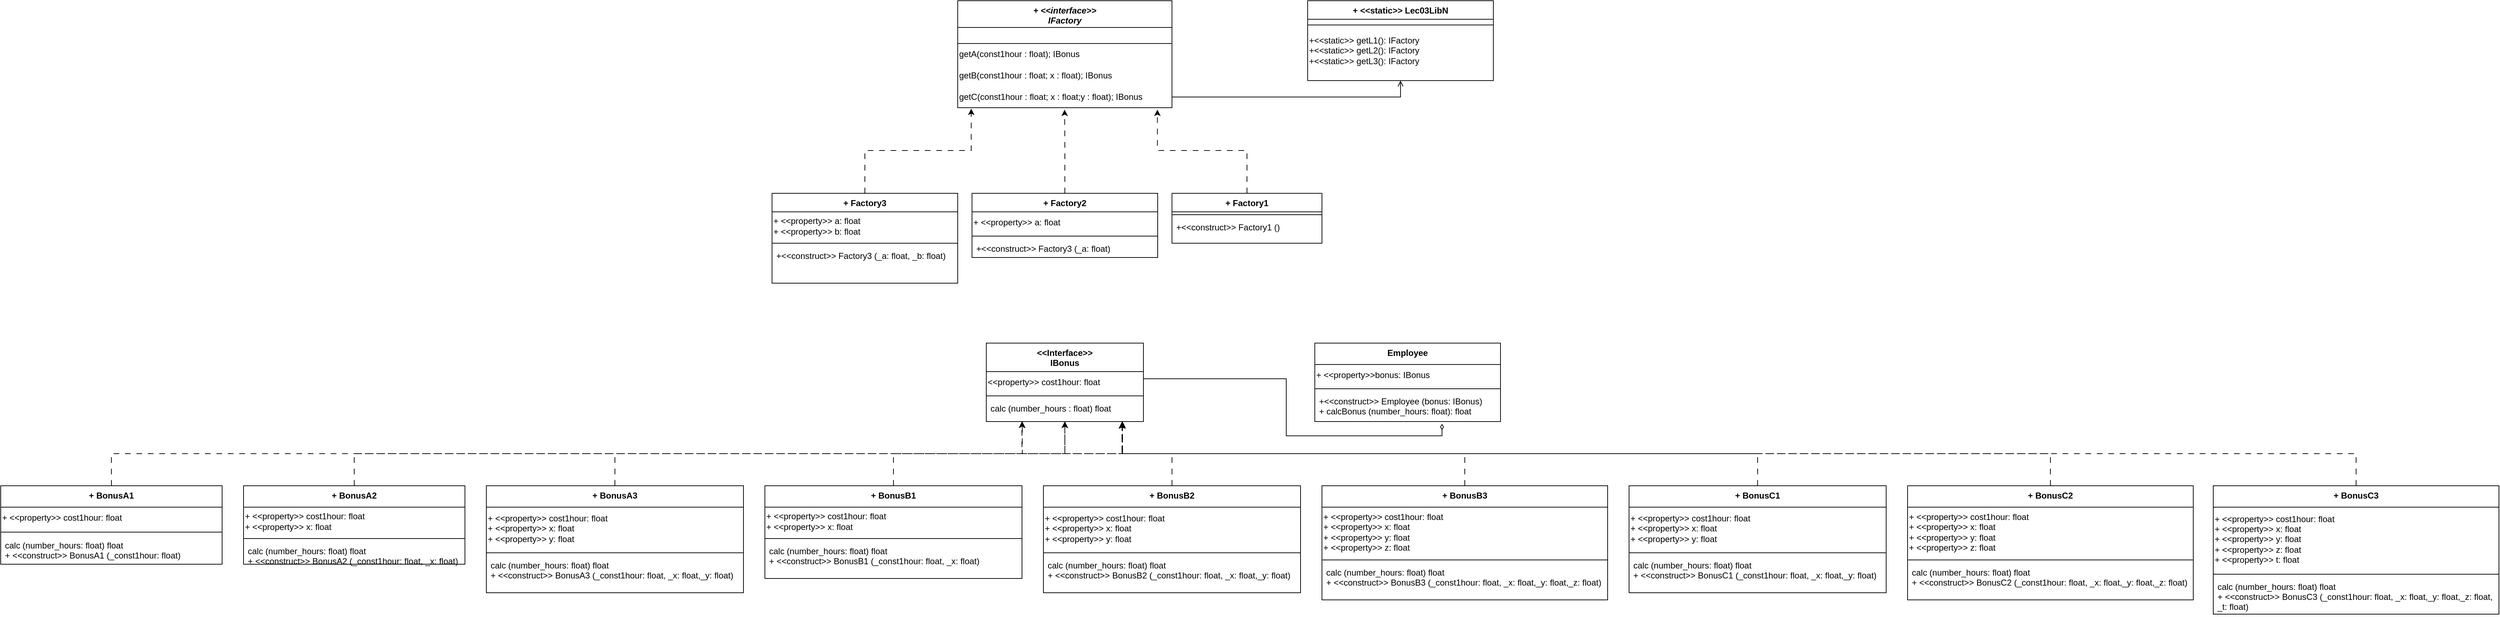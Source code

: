 <mxfile version="21.0.8" type="device"><diagram id="C5RBs43oDa-KdzZeNtuy" name="Page-1"><mxGraphModel dx="2564" dy="483" grid="1" gridSize="10" guides="1" tooltips="1" connect="1" arrows="1" fold="1" page="1" pageScale="1" pageWidth="827" pageHeight="1169" math="0" shadow="0"><root><mxCell id="WIyWlLk6GJQsqaUBKTNV-0"/><mxCell id="WIyWlLk6GJQsqaUBKTNV-1" parent="WIyWlLk6GJQsqaUBKTNV-0"/><mxCell id="zkfFHV4jXpPFQw0GAbJ--0" value="+ &lt;&lt;interface&gt;&gt;&#10;IFactory" style="swimlane;fontStyle=3;align=center;verticalAlign=top;childLayout=stackLayout;horizontal=1;startSize=60;horizontalStack=0;resizeParent=1;resizeLast=0;collapsible=1;marginBottom=0;rounded=0;shadow=0;strokeWidth=1;" parent="WIyWlLk6GJQsqaUBKTNV-1" vertex="1"><mxGeometry x="310" y="80" width="300" height="150" as="geometry"><mxRectangle x="310" y="160" width="160" height="40" as="alternateBounds"/></mxGeometry></mxCell><mxCell id="1VIJiBMvG1RZXtEOWCAS-9" value="getA(const1hour : float); IBonus" style="text;html=1;align=left;verticalAlign=middle;resizable=0;points=[];autosize=1;strokeColor=none;fillColor=none;" parent="zkfFHV4jXpPFQw0GAbJ--0" vertex="1"><mxGeometry y="60" width="300" height="30" as="geometry"/></mxCell><mxCell id="1VIJiBMvG1RZXtEOWCAS-10" value="getB(const1hour : float; x : float); IBonus" style="text;html=1;align=left;verticalAlign=middle;resizable=0;points=[];autosize=1;strokeColor=none;fillColor=none;" parent="zkfFHV4jXpPFQw0GAbJ--0" vertex="1"><mxGeometry y="90" width="300" height="30" as="geometry"/></mxCell><mxCell id="1VIJiBMvG1RZXtEOWCAS-11" value="getC(const1hour : float; x : float;y : float); IBonus" style="text;html=1;align=left;verticalAlign=middle;resizable=0;points=[];autosize=1;strokeColor=none;fillColor=none;" parent="zkfFHV4jXpPFQw0GAbJ--0" vertex="1"><mxGeometry y="120" width="300" height="30" as="geometry"/></mxCell><mxCell id="1VIJiBMvG1RZXtEOWCAS-4" value="" style="endArrow=none;html=1;rounded=0;entryX=1;entryY=0.25;entryDx=0;entryDy=0;exitX=0;exitY=0.25;exitDx=0;exitDy=0;" parent="WIyWlLk6GJQsqaUBKTNV-1" source="zkfFHV4jXpPFQw0GAbJ--0" target="zkfFHV4jXpPFQw0GAbJ--0" edge="1"><mxGeometry width="50" height="50" relative="1" as="geometry"><mxPoint x="340" y="210" as="sourcePoint"/><mxPoint x="550" y="210" as="targetPoint"/></mxGeometry></mxCell><mxCell id="1VIJiBMvG1RZXtEOWCAS-29" style="edgeStyle=orthogonalEdgeStyle;rounded=0;orthogonalLoop=1;jettySize=auto;html=1;entryX=0.932;entryY=1.089;entryDx=0;entryDy=0;entryPerimeter=0;dashed=1;dashPattern=8 8;" parent="WIyWlLk6GJQsqaUBKTNV-1" source="1VIJiBMvG1RZXtEOWCAS-12" target="1VIJiBMvG1RZXtEOWCAS-11" edge="1"><mxGeometry relative="1" as="geometry"/></mxCell><mxCell id="1VIJiBMvG1RZXtEOWCAS-12" value="+ Factory1" style="swimlane;fontStyle=1;align=center;verticalAlign=top;childLayout=stackLayout;horizontal=1;startSize=26;horizontalStack=0;resizeParent=1;resizeParentMax=0;resizeLast=0;collapsible=1;marginBottom=0;" parent="WIyWlLk6GJQsqaUBKTNV-1" vertex="1"><mxGeometry x="610" y="350" width="210" height="70" as="geometry"><mxRectangle x="190" y="140" width="60" height="30" as="alternateBounds"/></mxGeometry></mxCell><mxCell id="1VIJiBMvG1RZXtEOWCAS-14" value="" style="line;strokeWidth=1;fillColor=none;align=left;verticalAlign=middle;spacingTop=-1;spacingLeft=3;spacingRight=3;rotatable=0;labelPosition=right;points=[];portConstraint=eastwest;strokeColor=inherit;" parent="1VIJiBMvG1RZXtEOWCAS-12" vertex="1"><mxGeometry y="26" width="210" height="8" as="geometry"/></mxCell><mxCell id="1VIJiBMvG1RZXtEOWCAS-15" value="+&lt;&lt;construct&gt;&gt; Factory1 ()" style="text;strokeColor=none;fillColor=none;align=left;verticalAlign=top;spacingLeft=4;spacingRight=4;overflow=hidden;rotatable=0;points=[[0,0.5],[1,0.5]];portConstraint=eastwest;" parent="1VIJiBMvG1RZXtEOWCAS-12" vertex="1"><mxGeometry y="34" width="210" height="36" as="geometry"/></mxCell><mxCell id="1VIJiBMvG1RZXtEOWCAS-28" style="edgeStyle=orthogonalEdgeStyle;rounded=0;orthogonalLoop=1;jettySize=auto;html=1;entryX=0.063;entryY=1.044;entryDx=0;entryDy=0;entryPerimeter=0;dashed=1;dashPattern=8 8;" parent="WIyWlLk6GJQsqaUBKTNV-1" source="1VIJiBMvG1RZXtEOWCAS-16" target="1VIJiBMvG1RZXtEOWCAS-11" edge="1"><mxGeometry relative="1" as="geometry"/></mxCell><mxCell id="1VIJiBMvG1RZXtEOWCAS-16" value="+ Factory3" style="swimlane;fontStyle=1;align=center;verticalAlign=top;childLayout=stackLayout;horizontal=1;startSize=26;horizontalStack=0;resizeParent=1;resizeParentMax=0;resizeLast=0;collapsible=1;marginBottom=0;" parent="WIyWlLk6GJQsqaUBKTNV-1" vertex="1"><mxGeometry x="50" y="350" width="260" height="126" as="geometry"><mxRectangle x="190" y="140" width="60" height="30" as="alternateBounds"/></mxGeometry></mxCell><mxCell id="1VIJiBMvG1RZXtEOWCAS-20" value="+ &amp;lt;&amp;lt;property&amp;gt;&amp;gt; a: float&lt;br&gt;+ &amp;lt;&amp;lt;property&amp;gt;&amp;gt; b: float" style="text;html=1;align=left;verticalAlign=middle;resizable=0;points=[];autosize=1;strokeColor=none;fillColor=none;" parent="1VIJiBMvG1RZXtEOWCAS-16" vertex="1"><mxGeometry y="26" width="260" height="40" as="geometry"/></mxCell><mxCell id="1VIJiBMvG1RZXtEOWCAS-17" value="" style="line;strokeWidth=1;fillColor=none;align=left;verticalAlign=middle;spacingTop=-1;spacingLeft=3;spacingRight=3;rotatable=0;labelPosition=right;points=[];portConstraint=eastwest;strokeColor=inherit;" parent="1VIJiBMvG1RZXtEOWCAS-16" vertex="1"><mxGeometry y="66" width="260" height="8" as="geometry"/></mxCell><mxCell id="1VIJiBMvG1RZXtEOWCAS-18" value="+&lt;&lt;construct&gt;&gt; Factory3 (_a: float, _b: float)" style="text;strokeColor=none;fillColor=none;align=left;verticalAlign=top;spacingLeft=4;spacingRight=4;overflow=hidden;rotatable=0;points=[[0,0.5],[1,0.5]];portConstraint=eastwest;" parent="1VIJiBMvG1RZXtEOWCAS-16" vertex="1"><mxGeometry y="74" width="260" height="52" as="geometry"/></mxCell><mxCell id="1VIJiBMvG1RZXtEOWCAS-27" style="edgeStyle=orthogonalEdgeStyle;rounded=0;orthogonalLoop=1;jettySize=auto;html=1;entryX=0.499;entryY=1.089;entryDx=0;entryDy=0;entryPerimeter=0;dashed=1;dashPattern=8 8;" parent="WIyWlLk6GJQsqaUBKTNV-1" source="1VIJiBMvG1RZXtEOWCAS-22" target="1VIJiBMvG1RZXtEOWCAS-11" edge="1"><mxGeometry relative="1" as="geometry"/></mxCell><mxCell id="1VIJiBMvG1RZXtEOWCAS-22" value="+ Factory2" style="swimlane;fontStyle=1;align=center;verticalAlign=top;childLayout=stackLayout;horizontal=1;startSize=26;horizontalStack=0;resizeParent=1;resizeParentMax=0;resizeLast=0;collapsible=1;marginBottom=0;" parent="WIyWlLk6GJQsqaUBKTNV-1" vertex="1"><mxGeometry x="330" y="350" width="260" height="90" as="geometry"><mxRectangle x="190" y="140" width="60" height="30" as="alternateBounds"/></mxGeometry></mxCell><mxCell id="1VIJiBMvG1RZXtEOWCAS-23" value="+ &amp;lt;&amp;lt;property&amp;gt;&amp;gt; a: float" style="text;html=1;align=left;verticalAlign=middle;resizable=0;points=[];autosize=1;strokeColor=none;fillColor=none;" parent="1VIJiBMvG1RZXtEOWCAS-22" vertex="1"><mxGeometry y="26" width="260" height="30" as="geometry"/></mxCell><mxCell id="1VIJiBMvG1RZXtEOWCAS-24" value="" style="line;strokeWidth=1;fillColor=none;align=left;verticalAlign=middle;spacingTop=-1;spacingLeft=3;spacingRight=3;rotatable=0;labelPosition=right;points=[];portConstraint=eastwest;strokeColor=inherit;" parent="1VIJiBMvG1RZXtEOWCAS-22" vertex="1"><mxGeometry y="56" width="260" height="8" as="geometry"/></mxCell><mxCell id="1VIJiBMvG1RZXtEOWCAS-25" value="+&lt;&lt;construct&gt;&gt; Factory3 (_a: float)" style="text;strokeColor=none;fillColor=none;align=left;verticalAlign=top;spacingLeft=4;spacingRight=4;overflow=hidden;rotatable=0;points=[[0,0.5],[1,0.5]];portConstraint=eastwest;" parent="1VIJiBMvG1RZXtEOWCAS-22" vertex="1"><mxGeometry y="64" width="260" height="26" as="geometry"/></mxCell><mxCell id="1VIJiBMvG1RZXtEOWCAS-30" value="&lt;&lt;Interface&gt;&gt;&#10;IBonus" style="swimlane;fontStyle=1;align=center;verticalAlign=top;childLayout=stackLayout;horizontal=1;startSize=40;horizontalStack=0;resizeParent=1;resizeParentMax=0;resizeLast=0;collapsible=1;marginBottom=0;" parent="WIyWlLk6GJQsqaUBKTNV-1" vertex="1"><mxGeometry x="350" y="560" width="220" height="110" as="geometry"><mxRectangle x="190" y="140" width="60" height="30" as="alternateBounds"/></mxGeometry></mxCell><mxCell id="1VIJiBMvG1RZXtEOWCAS-31" value="&amp;lt;&amp;lt;property&amp;gt;&amp;gt; cost1hour: float" style="text;html=1;align=left;verticalAlign=middle;resizable=0;points=[];autosize=1;strokeColor=none;fillColor=none;" parent="1VIJiBMvG1RZXtEOWCAS-30" vertex="1"><mxGeometry y="40" width="220" height="30" as="geometry"/></mxCell><mxCell id="1VIJiBMvG1RZXtEOWCAS-32" value="" style="line;strokeWidth=1;fillColor=none;align=left;verticalAlign=middle;spacingTop=-1;spacingLeft=3;spacingRight=3;rotatable=0;labelPosition=right;points=[];portConstraint=eastwest;strokeColor=inherit;" parent="1VIJiBMvG1RZXtEOWCAS-30" vertex="1"><mxGeometry y="70" width="220" height="8" as="geometry"/></mxCell><mxCell id="1VIJiBMvG1RZXtEOWCAS-33" value="calc (number_hours : float) float" style="text;strokeColor=none;fillColor=none;align=left;verticalAlign=top;spacingLeft=4;spacingRight=4;overflow=hidden;rotatable=0;points=[[0,0.5],[1,0.5]];portConstraint=eastwest;" parent="1VIJiBMvG1RZXtEOWCAS-30" vertex="1"><mxGeometry y="78" width="220" height="32" as="geometry"/></mxCell><mxCell id="1VIJiBMvG1RZXtEOWCAS-74" style="edgeStyle=orthogonalEdgeStyle;rounded=0;orthogonalLoop=1;jettySize=auto;html=1;entryX=0.5;entryY=1;entryDx=0;entryDy=0;entryPerimeter=0;dashed=1;dashPattern=8 8;" parent="WIyWlLk6GJQsqaUBKTNV-1" source="1VIJiBMvG1RZXtEOWCAS-34" target="1VIJiBMvG1RZXtEOWCAS-33" edge="1"><mxGeometry relative="1" as="geometry"/></mxCell><mxCell id="1VIJiBMvG1RZXtEOWCAS-34" value="+ BonusA1" style="swimlane;fontStyle=1;align=center;verticalAlign=top;childLayout=stackLayout;horizontal=1;startSize=30;horizontalStack=0;resizeParent=1;resizeParentMax=0;resizeLast=0;collapsible=1;marginBottom=0;" parent="WIyWlLk6GJQsqaUBKTNV-1" vertex="1"><mxGeometry x="-1030" y="760" width="310" height="110" as="geometry"><mxRectangle x="190" y="140" width="60" height="30" as="alternateBounds"/></mxGeometry></mxCell><mxCell id="1VIJiBMvG1RZXtEOWCAS-35" value="+ &amp;lt;&amp;lt;property&amp;gt;&amp;gt; cost1hour: float" style="text;html=1;align=left;verticalAlign=middle;resizable=0;points=[];autosize=1;strokeColor=none;fillColor=none;" parent="1VIJiBMvG1RZXtEOWCAS-34" vertex="1"><mxGeometry y="30" width="310" height="30" as="geometry"/></mxCell><mxCell id="1VIJiBMvG1RZXtEOWCAS-36" value="" style="line;strokeWidth=1;fillColor=none;align=left;verticalAlign=middle;spacingTop=-1;spacingLeft=3;spacingRight=3;rotatable=0;labelPosition=right;points=[];portConstraint=eastwest;strokeColor=inherit;" parent="1VIJiBMvG1RZXtEOWCAS-34" vertex="1"><mxGeometry y="60" width="310" height="10" as="geometry"/></mxCell><mxCell id="1VIJiBMvG1RZXtEOWCAS-37" value="calc (number_hours: float) float&#10;+ &lt;&lt;construct&gt;&gt; BonusA1 (_const1hour: float)" style="text;strokeColor=none;fillColor=none;align=left;verticalAlign=top;spacingLeft=4;spacingRight=4;overflow=hidden;rotatable=0;points=[[0,0.5],[1,0.5]];portConstraint=eastwest;" parent="1VIJiBMvG1RZXtEOWCAS-34" vertex="1"><mxGeometry y="70" width="310" height="40" as="geometry"/></mxCell><mxCell id="1VIJiBMvG1RZXtEOWCAS-76" style="edgeStyle=orthogonalEdgeStyle;rounded=0;orthogonalLoop=1;jettySize=auto;html=1;exitX=0.5;exitY=0;exitDx=0;exitDy=0;entryX=0.864;entryY=1;entryDx=0;entryDy=0;entryPerimeter=0;dashed=1;dashPattern=8 8;" parent="WIyWlLk6GJQsqaUBKTNV-1" source="1VIJiBMvG1RZXtEOWCAS-38" target="1VIJiBMvG1RZXtEOWCAS-33" edge="1"><mxGeometry relative="1" as="geometry"/></mxCell><mxCell id="1VIJiBMvG1RZXtEOWCAS-38" value="+ BonusA2" style="swimlane;fontStyle=1;align=center;verticalAlign=top;childLayout=stackLayout;horizontal=1;startSize=30;horizontalStack=0;resizeParent=1;resizeParentMax=0;resizeLast=0;collapsible=1;marginBottom=0;" parent="WIyWlLk6GJQsqaUBKTNV-1" vertex="1"><mxGeometry x="-690" y="760" width="310" height="110" as="geometry"><mxRectangle x="190" y="140" width="60" height="30" as="alternateBounds"/></mxGeometry></mxCell><mxCell id="1VIJiBMvG1RZXtEOWCAS-39" value="+ &amp;lt;&amp;lt;property&amp;gt;&amp;gt; cost1hour: float&lt;br&gt;+ &amp;lt;&amp;lt;property&amp;gt;&amp;gt; x: float" style="text;html=1;align=left;verticalAlign=middle;resizable=0;points=[];autosize=1;strokeColor=none;fillColor=none;" parent="1VIJiBMvG1RZXtEOWCAS-38" vertex="1"><mxGeometry y="30" width="310" height="40" as="geometry"/></mxCell><mxCell id="1VIJiBMvG1RZXtEOWCAS-40" value="" style="line;strokeWidth=1;fillColor=none;align=left;verticalAlign=middle;spacingTop=-1;spacingLeft=3;spacingRight=3;rotatable=0;labelPosition=right;points=[];portConstraint=eastwest;strokeColor=inherit;" parent="1VIJiBMvG1RZXtEOWCAS-38" vertex="1"><mxGeometry y="70" width="310" height="8" as="geometry"/></mxCell><mxCell id="1VIJiBMvG1RZXtEOWCAS-41" value="calc (number_hours: float) float&#10;+ &lt;&lt;construct&gt;&gt; BonusA2 (_const1hour: float, _x: float)" style="text;strokeColor=none;fillColor=none;align=left;verticalAlign=top;spacingLeft=4;spacingRight=4;overflow=hidden;rotatable=0;points=[[0,0.5],[1,0.5]];portConstraint=eastwest;" parent="1VIJiBMvG1RZXtEOWCAS-38" vertex="1"><mxGeometry y="78" width="310" height="32" as="geometry"/></mxCell><mxCell id="1VIJiBMvG1RZXtEOWCAS-77" style="edgeStyle=orthogonalEdgeStyle;rounded=0;orthogonalLoop=1;jettySize=auto;html=1;entryX=0.227;entryY=1;entryDx=0;entryDy=0;entryPerimeter=0;dashed=1;dashPattern=8 8;" parent="WIyWlLk6GJQsqaUBKTNV-1" source="1VIJiBMvG1RZXtEOWCAS-42" target="1VIJiBMvG1RZXtEOWCAS-33" edge="1"><mxGeometry relative="1" as="geometry"/></mxCell><mxCell id="1VIJiBMvG1RZXtEOWCAS-42" value="+ BonusA3" style="swimlane;fontStyle=1;align=center;verticalAlign=top;childLayout=stackLayout;horizontal=1;startSize=30;horizontalStack=0;resizeParent=1;resizeParentMax=0;resizeLast=0;collapsible=1;marginBottom=0;" parent="WIyWlLk6GJQsqaUBKTNV-1" vertex="1"><mxGeometry x="-350" y="760" width="360" height="150" as="geometry"><mxRectangle x="190" y="140" width="60" height="30" as="alternateBounds"/></mxGeometry></mxCell><mxCell id="1VIJiBMvG1RZXtEOWCAS-43" value="+ &amp;lt;&amp;lt;property&amp;gt;&amp;gt; cost1hour: float&lt;br&gt;+ &amp;lt;&amp;lt;property&amp;gt;&amp;gt; x: float&lt;br&gt;+ &amp;lt;&amp;lt;property&amp;gt;&amp;gt; y: float" style="text;html=1;align=left;verticalAlign=middle;resizable=0;points=[];autosize=1;strokeColor=none;fillColor=none;" parent="1VIJiBMvG1RZXtEOWCAS-42" vertex="1"><mxGeometry y="30" width="360" height="60" as="geometry"/></mxCell><mxCell id="1VIJiBMvG1RZXtEOWCAS-44" value="" style="line;strokeWidth=1;fillColor=none;align=left;verticalAlign=middle;spacingTop=-1;spacingLeft=3;spacingRight=3;rotatable=0;labelPosition=right;points=[];portConstraint=eastwest;strokeColor=inherit;" parent="1VIJiBMvG1RZXtEOWCAS-42" vertex="1"><mxGeometry y="90" width="360" height="8" as="geometry"/></mxCell><mxCell id="1VIJiBMvG1RZXtEOWCAS-45" value="calc (number_hours: float) float&#10;+ &lt;&lt;construct&gt;&gt; BonusA3 (_const1hour: float, _x: float,_y: float)" style="text;strokeColor=none;fillColor=none;align=left;verticalAlign=top;spacingLeft=4;spacingRight=4;overflow=hidden;rotatable=0;points=[[0,0.5],[1,0.5]];portConstraint=eastwest;" parent="1VIJiBMvG1RZXtEOWCAS-42" vertex="1"><mxGeometry y="98" width="360" height="52" as="geometry"/></mxCell><mxCell id="1VIJiBMvG1RZXtEOWCAS-78" style="edgeStyle=orthogonalEdgeStyle;rounded=0;orthogonalLoop=1;jettySize=auto;html=1;entryX=0.5;entryY=1;entryDx=0;entryDy=0;entryPerimeter=0;dashed=1;dashPattern=8 8;" parent="WIyWlLk6GJQsqaUBKTNV-1" source="1VIJiBMvG1RZXtEOWCAS-46" target="1VIJiBMvG1RZXtEOWCAS-33" edge="1"><mxGeometry relative="1" as="geometry"/></mxCell><mxCell id="1VIJiBMvG1RZXtEOWCAS-46" value="+ BonusB1" style="swimlane;fontStyle=1;align=center;verticalAlign=top;childLayout=stackLayout;horizontal=1;startSize=30;horizontalStack=0;resizeParent=1;resizeParentMax=0;resizeLast=0;collapsible=1;marginBottom=0;" parent="WIyWlLk6GJQsqaUBKTNV-1" vertex="1"><mxGeometry x="40" y="760" width="360" height="130" as="geometry"><mxRectangle x="190" y="140" width="60" height="30" as="alternateBounds"/></mxGeometry></mxCell><mxCell id="1VIJiBMvG1RZXtEOWCAS-47" value="+ &amp;lt;&amp;lt;property&amp;gt;&amp;gt; cost1hour: float&lt;br&gt;+ &amp;lt;&amp;lt;property&amp;gt;&amp;gt; x: float" style="text;html=1;align=left;verticalAlign=middle;resizable=0;points=[];autosize=1;strokeColor=none;fillColor=none;" parent="1VIJiBMvG1RZXtEOWCAS-46" vertex="1"><mxGeometry y="30" width="360" height="40" as="geometry"/></mxCell><mxCell id="1VIJiBMvG1RZXtEOWCAS-48" value="" style="line;strokeWidth=1;fillColor=none;align=left;verticalAlign=middle;spacingTop=-1;spacingLeft=3;spacingRight=3;rotatable=0;labelPosition=right;points=[];portConstraint=eastwest;strokeColor=inherit;" parent="1VIJiBMvG1RZXtEOWCAS-46" vertex="1"><mxGeometry y="70" width="360" height="8" as="geometry"/></mxCell><mxCell id="1VIJiBMvG1RZXtEOWCAS-49" value="calc (number_hours: float) float&#10;+ &lt;&lt;construct&gt;&gt; BonusB1 (_const1hour: float, _x: float)&#10;" style="text;strokeColor=none;fillColor=none;align=left;verticalAlign=top;spacingLeft=4;spacingRight=4;overflow=hidden;rotatable=0;points=[[0,0.5],[1,0.5]];portConstraint=eastwest;" parent="1VIJiBMvG1RZXtEOWCAS-46" vertex="1"><mxGeometry y="78" width="360" height="52" as="geometry"/></mxCell><mxCell id="1VIJiBMvG1RZXtEOWCAS-80" style="edgeStyle=orthogonalEdgeStyle;rounded=0;orthogonalLoop=1;jettySize=auto;html=1;entryX=0.5;entryY=1;entryDx=0;entryDy=0;entryPerimeter=0;dashed=1;dashPattern=8 8;" parent="WIyWlLk6GJQsqaUBKTNV-1" source="1VIJiBMvG1RZXtEOWCAS-50" target="1VIJiBMvG1RZXtEOWCAS-33" edge="1"><mxGeometry relative="1" as="geometry"/></mxCell><mxCell id="1VIJiBMvG1RZXtEOWCAS-50" value="+ BonusB2" style="swimlane;fontStyle=1;align=center;verticalAlign=top;childLayout=stackLayout;horizontal=1;startSize=30;horizontalStack=0;resizeParent=1;resizeParentMax=0;resizeLast=0;collapsible=1;marginBottom=0;" parent="WIyWlLk6GJQsqaUBKTNV-1" vertex="1"><mxGeometry x="430" y="760" width="360" height="150" as="geometry"><mxRectangle x="190" y="140" width="60" height="30" as="alternateBounds"/></mxGeometry></mxCell><mxCell id="1VIJiBMvG1RZXtEOWCAS-51" value="+ &amp;lt;&amp;lt;property&amp;gt;&amp;gt; cost1hour: float&lt;br style=&quot;border-color: var(--border-color);&quot;&gt;+ &amp;lt;&amp;lt;property&amp;gt;&amp;gt; x: float&lt;br style=&quot;border-color: var(--border-color);&quot;&gt;+ &amp;lt;&amp;lt;property&amp;gt;&amp;gt; y: float" style="text;html=1;align=left;verticalAlign=middle;resizable=0;points=[];autosize=1;strokeColor=none;fillColor=none;" parent="1VIJiBMvG1RZXtEOWCAS-50" vertex="1"><mxGeometry y="30" width="360" height="60" as="geometry"/></mxCell><mxCell id="1VIJiBMvG1RZXtEOWCAS-52" value="" style="line;strokeWidth=1;fillColor=none;align=left;verticalAlign=middle;spacingTop=-1;spacingLeft=3;spacingRight=3;rotatable=0;labelPosition=right;points=[];portConstraint=eastwest;strokeColor=inherit;" parent="1VIJiBMvG1RZXtEOWCAS-50" vertex="1"><mxGeometry y="90" width="360" height="8" as="geometry"/></mxCell><mxCell id="1VIJiBMvG1RZXtEOWCAS-53" value="calc (number_hours: float) float&#10;+ &lt;&lt;construct&gt;&gt; BonusB2 (_const1hour: float, _x: float,_y: float)" style="text;strokeColor=none;fillColor=none;align=left;verticalAlign=top;spacingLeft=4;spacingRight=4;overflow=hidden;rotatable=0;points=[[0,0.5],[1,0.5]];portConstraint=eastwest;" parent="1VIJiBMvG1RZXtEOWCAS-50" vertex="1"><mxGeometry y="98" width="360" height="52" as="geometry"/></mxCell><mxCell id="1VIJiBMvG1RZXtEOWCAS-81" style="edgeStyle=orthogonalEdgeStyle;rounded=0;orthogonalLoop=1;jettySize=auto;html=1;entryX=0.867;entryY=1.021;entryDx=0;entryDy=0;entryPerimeter=0;dashed=1;dashPattern=8 8;" parent="WIyWlLk6GJQsqaUBKTNV-1" source="1VIJiBMvG1RZXtEOWCAS-54" target="1VIJiBMvG1RZXtEOWCAS-33" edge="1"><mxGeometry relative="1" as="geometry"/></mxCell><mxCell id="1VIJiBMvG1RZXtEOWCAS-54" value="+ BonusB3" style="swimlane;fontStyle=1;align=center;verticalAlign=top;childLayout=stackLayout;horizontal=1;startSize=30;horizontalStack=0;resizeParent=1;resizeParentMax=0;resizeLast=0;collapsible=1;marginBottom=0;" parent="WIyWlLk6GJQsqaUBKTNV-1" vertex="1"><mxGeometry x="820" y="760" width="400" height="160" as="geometry"><mxRectangle x="190" y="140" width="60" height="30" as="alternateBounds"/></mxGeometry></mxCell><mxCell id="1VIJiBMvG1RZXtEOWCAS-55" value="+ &amp;lt;&amp;lt;property&amp;gt;&amp;gt; cost1hour: float&lt;br style=&quot;border-color: var(--border-color);&quot;&gt;+ &amp;lt;&amp;lt;property&amp;gt;&amp;gt; x: float&lt;br style=&quot;border-color: var(--border-color);&quot;&gt;+ &amp;lt;&amp;lt;property&amp;gt;&amp;gt; y: float&lt;br&gt;+ &amp;lt;&amp;lt;property&amp;gt;&amp;gt; z: float" style="text;html=1;align=left;verticalAlign=middle;resizable=0;points=[];autosize=1;strokeColor=none;fillColor=none;" parent="1VIJiBMvG1RZXtEOWCAS-54" vertex="1"><mxGeometry y="30" width="400" height="70" as="geometry"/></mxCell><mxCell id="1VIJiBMvG1RZXtEOWCAS-56" value="" style="line;strokeWidth=1;fillColor=none;align=left;verticalAlign=middle;spacingTop=-1;spacingLeft=3;spacingRight=3;rotatable=0;labelPosition=right;points=[];portConstraint=eastwest;strokeColor=inherit;" parent="1VIJiBMvG1RZXtEOWCAS-54" vertex="1"><mxGeometry y="100" width="400" height="8" as="geometry"/></mxCell><mxCell id="1VIJiBMvG1RZXtEOWCAS-57" value="calc (number_hours: float) float&#10;+ &lt;&lt;construct&gt;&gt; BonusB3 (_const1hour: float, _x: float,_y: float,_z: float)" style="text;strokeColor=none;fillColor=none;align=left;verticalAlign=top;spacingLeft=4;spacingRight=4;overflow=hidden;rotatable=0;points=[[0,0.5],[1,0.5]];portConstraint=eastwest;" parent="1VIJiBMvG1RZXtEOWCAS-54" vertex="1"><mxGeometry y="108" width="400" height="52" as="geometry"/></mxCell><mxCell id="1VIJiBMvG1RZXtEOWCAS-82" style="edgeStyle=orthogonalEdgeStyle;rounded=0;orthogonalLoop=1;jettySize=auto;html=1;entryX=0.229;entryY=0.997;entryDx=0;entryDy=0;entryPerimeter=0;dashed=1;dashPattern=8 8;" parent="WIyWlLk6GJQsqaUBKTNV-1" source="1VIJiBMvG1RZXtEOWCAS-58" target="1VIJiBMvG1RZXtEOWCAS-33" edge="1"><mxGeometry relative="1" as="geometry"/></mxCell><mxCell id="1VIJiBMvG1RZXtEOWCAS-58" value="+ BonusC1" style="swimlane;fontStyle=1;align=center;verticalAlign=top;childLayout=stackLayout;horizontal=1;startSize=30;horizontalStack=0;resizeParent=1;resizeParentMax=0;resizeLast=0;collapsible=1;marginBottom=0;" parent="WIyWlLk6GJQsqaUBKTNV-1" vertex="1"><mxGeometry x="1250" y="760" width="360" height="150" as="geometry"><mxRectangle x="190" y="140" width="60" height="30" as="alternateBounds"/></mxGeometry></mxCell><mxCell id="1VIJiBMvG1RZXtEOWCAS-59" value="+ &amp;lt;&amp;lt;property&amp;gt;&amp;gt; cost1hour: float&lt;br style=&quot;border-color: var(--border-color);&quot;&gt;+ &amp;lt;&amp;lt;property&amp;gt;&amp;gt; x: float&lt;br style=&quot;border-color: var(--border-color);&quot;&gt;+ &amp;lt;&amp;lt;property&amp;gt;&amp;gt; y: float" style="text;html=1;align=left;verticalAlign=middle;resizable=0;points=[];autosize=1;strokeColor=none;fillColor=none;" parent="1VIJiBMvG1RZXtEOWCAS-58" vertex="1"><mxGeometry y="30" width="360" height="60" as="geometry"/></mxCell><mxCell id="1VIJiBMvG1RZXtEOWCAS-60" value="" style="line;strokeWidth=1;fillColor=none;align=left;verticalAlign=middle;spacingTop=-1;spacingLeft=3;spacingRight=3;rotatable=0;labelPosition=right;points=[];portConstraint=eastwest;strokeColor=inherit;" parent="1VIJiBMvG1RZXtEOWCAS-58" vertex="1"><mxGeometry y="90" width="360" height="8" as="geometry"/></mxCell><mxCell id="1VIJiBMvG1RZXtEOWCAS-61" value="calc (number_hours: float) float&#10;+ &lt;&lt;construct&gt;&gt; BonusC1 (_const1hour: float, _x: float,_y: float)" style="text;strokeColor=none;fillColor=none;align=left;verticalAlign=top;spacingLeft=4;spacingRight=4;overflow=hidden;rotatable=0;points=[[0,0.5],[1,0.5]];portConstraint=eastwest;" parent="1VIJiBMvG1RZXtEOWCAS-58" vertex="1"><mxGeometry y="98" width="360" height="52" as="geometry"/></mxCell><mxCell id="1VIJiBMvG1RZXtEOWCAS-83" style="edgeStyle=orthogonalEdgeStyle;rounded=0;orthogonalLoop=1;jettySize=auto;html=1;entryX=0.867;entryY=0.997;entryDx=0;entryDy=0;entryPerimeter=0;dashed=1;dashPattern=8 8;" parent="WIyWlLk6GJQsqaUBKTNV-1" source="1VIJiBMvG1RZXtEOWCAS-66" target="1VIJiBMvG1RZXtEOWCAS-33" edge="1"><mxGeometry relative="1" as="geometry"/></mxCell><mxCell id="1VIJiBMvG1RZXtEOWCAS-66" value="+ BonusC2" style="swimlane;fontStyle=1;align=center;verticalAlign=top;childLayout=stackLayout;horizontal=1;startSize=30;horizontalStack=0;resizeParent=1;resizeParentMax=0;resizeLast=0;collapsible=1;marginBottom=0;" parent="WIyWlLk6GJQsqaUBKTNV-1" vertex="1"><mxGeometry x="1640" y="760" width="400" height="160" as="geometry"><mxRectangle x="190" y="140" width="60" height="30" as="alternateBounds"/></mxGeometry></mxCell><mxCell id="1VIJiBMvG1RZXtEOWCAS-67" value="+ &amp;lt;&amp;lt;property&amp;gt;&amp;gt; cost1hour: float&lt;br style=&quot;border-color: var(--border-color);&quot;&gt;+ &amp;lt;&amp;lt;property&amp;gt;&amp;gt; x: float&lt;br style=&quot;border-color: var(--border-color);&quot;&gt;+ &amp;lt;&amp;lt;property&amp;gt;&amp;gt; y: float&lt;br&gt;+ &amp;lt;&amp;lt;property&amp;gt;&amp;gt; z: float" style="text;html=1;align=left;verticalAlign=middle;resizable=0;points=[];autosize=1;strokeColor=none;fillColor=none;" parent="1VIJiBMvG1RZXtEOWCAS-66" vertex="1"><mxGeometry y="30" width="400" height="70" as="geometry"/></mxCell><mxCell id="1VIJiBMvG1RZXtEOWCAS-68" value="" style="line;strokeWidth=1;fillColor=none;align=left;verticalAlign=middle;spacingTop=-1;spacingLeft=3;spacingRight=3;rotatable=0;labelPosition=right;points=[];portConstraint=eastwest;strokeColor=inherit;" parent="1VIJiBMvG1RZXtEOWCAS-66" vertex="1"><mxGeometry y="100" width="400" height="8" as="geometry"/></mxCell><mxCell id="1VIJiBMvG1RZXtEOWCAS-69" value="calc (number_hours: float) float&#10;+ &lt;&lt;construct&gt;&gt; BonusC2 (_const1hour: float, _x: float,_y: float,_z: float)" style="text;strokeColor=none;fillColor=none;align=left;verticalAlign=top;spacingLeft=4;spacingRight=4;overflow=hidden;rotatable=0;points=[[0,0.5],[1,0.5]];portConstraint=eastwest;" parent="1VIJiBMvG1RZXtEOWCAS-66" vertex="1"><mxGeometry y="108" width="400" height="52" as="geometry"/></mxCell><mxCell id="1VIJiBMvG1RZXtEOWCAS-84" style="edgeStyle=orthogonalEdgeStyle;rounded=0;orthogonalLoop=1;jettySize=auto;html=1;dashed=1;dashPattern=8 8;" parent="WIyWlLk6GJQsqaUBKTNV-1" source="1VIJiBMvG1RZXtEOWCAS-70" edge="1"><mxGeometry relative="1" as="geometry"><mxPoint x="540" y="671" as="targetPoint"/><Array as="points"><mxPoint x="2268" y="715"/><mxPoint x="540" y="715"/><mxPoint x="540" y="671"/></Array></mxGeometry></mxCell><mxCell id="1VIJiBMvG1RZXtEOWCAS-70" value="+ BonusC3" style="swimlane;fontStyle=1;align=center;verticalAlign=top;childLayout=stackLayout;horizontal=1;startSize=30;horizontalStack=0;resizeParent=1;resizeParentMax=0;resizeLast=0;collapsible=1;marginBottom=0;" parent="WIyWlLk6GJQsqaUBKTNV-1" vertex="1"><mxGeometry x="2068" y="760" width="400" height="180" as="geometry"><mxRectangle x="190" y="140" width="60" height="30" as="alternateBounds"/></mxGeometry></mxCell><mxCell id="1VIJiBMvG1RZXtEOWCAS-71" value="+ &amp;lt;&amp;lt;property&amp;gt;&amp;gt; cost1hour: float&lt;br style=&quot;border-color: var(--border-color);&quot;&gt;+ &amp;lt;&amp;lt;property&amp;gt;&amp;gt; x: float&lt;br style=&quot;border-color: var(--border-color);&quot;&gt;+ &amp;lt;&amp;lt;property&amp;gt;&amp;gt; y: float&lt;br&gt;+ &amp;lt;&amp;lt;property&amp;gt;&amp;gt; z: float&lt;br&gt;+ &amp;lt;&amp;lt;property&amp;gt;&amp;gt; t: float" style="text;html=1;align=left;verticalAlign=middle;resizable=0;points=[];autosize=1;strokeColor=none;fillColor=none;" parent="1VIJiBMvG1RZXtEOWCAS-70" vertex="1"><mxGeometry y="30" width="400" height="90" as="geometry"/></mxCell><mxCell id="1VIJiBMvG1RZXtEOWCAS-72" value="" style="line;strokeWidth=1;fillColor=none;align=left;verticalAlign=middle;spacingTop=-1;spacingLeft=3;spacingRight=3;rotatable=0;labelPosition=right;points=[];portConstraint=eastwest;strokeColor=inherit;" parent="1VIJiBMvG1RZXtEOWCAS-70" vertex="1"><mxGeometry y="120" width="400" height="8" as="geometry"/></mxCell><mxCell id="1VIJiBMvG1RZXtEOWCAS-73" value="calc (number_hours: float) float&#10;+ &lt;&lt;construct&gt;&gt; BonusC3 (_const1hour: float, _x: float,_y: float,_z: float,&#10;_t: float)" style="text;strokeColor=none;fillColor=none;align=left;verticalAlign=top;spacingLeft=4;spacingRight=4;overflow=hidden;rotatable=0;points=[[0,0.5],[1,0.5]];portConstraint=eastwest;" parent="1VIJiBMvG1RZXtEOWCAS-70" vertex="1"><mxGeometry y="128" width="400" height="52" as="geometry"/></mxCell><mxCell id="1VIJiBMvG1RZXtEOWCAS-85" value="+ &lt;&lt;static&gt;&gt; Lec03LibN" style="swimlane;fontStyle=1;align=center;verticalAlign=top;childLayout=stackLayout;horizontal=1;startSize=26;horizontalStack=0;resizeParent=1;resizeParentMax=0;resizeLast=0;collapsible=1;marginBottom=0;" parent="WIyWlLk6GJQsqaUBKTNV-1" vertex="1"><mxGeometry x="800" y="80" width="260" height="112" as="geometry"><mxRectangle x="190" y="140" width="60" height="30" as="alternateBounds"/></mxGeometry></mxCell><mxCell id="1VIJiBMvG1RZXtEOWCAS-87" value="" style="line;strokeWidth=1;fillColor=none;align=left;verticalAlign=middle;spacingTop=-1;spacingLeft=3;spacingRight=3;rotatable=0;labelPosition=right;points=[];portConstraint=eastwest;strokeColor=inherit;" parent="1VIJiBMvG1RZXtEOWCAS-85" vertex="1"><mxGeometry y="26" width="260" height="16" as="geometry"/></mxCell><mxCell id="HCXumufKRtUbwXYQy_7I-3" value="&lt;div style=&quot;&quot;&gt;&lt;span style=&quot;background-color: initial;&quot;&gt;+&lt;/span&gt;&lt;span style=&quot;background-color: initial;&quot;&gt;&amp;lt;&amp;lt;static&amp;gt;&amp;gt; getL1(): IFactory&lt;/span&gt;&lt;/div&gt;&lt;div style=&quot;border-color: var(--border-color);&quot;&gt;+&lt;span style=&quot;border-color: var(--border-color); background-color: initial;&quot;&gt;&amp;lt;&amp;lt;static&amp;gt;&amp;gt; getL2(): IFactory&lt;/span&gt;&lt;/div&gt;&lt;div style=&quot;border-color: var(--border-color);&quot;&gt;+&lt;span style=&quot;border-color: var(--border-color); background-color: initial;&quot;&gt;&amp;lt;&amp;lt;static&amp;gt;&amp;gt; getL3(): IFactory&lt;/span&gt;&lt;/div&gt;&lt;div style=&quot;&quot;&gt;&lt;span style=&quot;background-color: initial;&quot;&gt;&lt;br&gt;&lt;/span&gt;&lt;/div&gt;" style="text;html=1;align=left;verticalAlign=middle;resizable=0;points=[];autosize=1;strokeColor=none;fillColor=none;" vertex="1" parent="1VIJiBMvG1RZXtEOWCAS-85"><mxGeometry y="42" width="260" height="70" as="geometry"/></mxCell><mxCell id="1VIJiBMvG1RZXtEOWCAS-89" value="Employee" style="swimlane;fontStyle=1;align=center;verticalAlign=top;childLayout=stackLayout;horizontal=1;startSize=30;horizontalStack=0;resizeParent=1;resizeParentMax=0;resizeLast=0;collapsible=1;marginBottom=0;" parent="WIyWlLk6GJQsqaUBKTNV-1" vertex="1"><mxGeometry x="810" y="560" width="260" height="110" as="geometry"><mxRectangle x="190" y="140" width="60" height="30" as="alternateBounds"/></mxGeometry></mxCell><mxCell id="1VIJiBMvG1RZXtEOWCAS-90" value="+ &amp;lt;&amp;lt;property&amp;gt;&amp;gt;bonus: IBonus" style="text;html=1;align=left;verticalAlign=middle;resizable=0;points=[];autosize=1;strokeColor=none;fillColor=none;" parent="1VIJiBMvG1RZXtEOWCAS-89" vertex="1"><mxGeometry y="30" width="260" height="30" as="geometry"/></mxCell><mxCell id="1VIJiBMvG1RZXtEOWCAS-91" value="" style="line;strokeWidth=1;fillColor=none;align=left;verticalAlign=middle;spacingTop=-1;spacingLeft=3;spacingRight=3;rotatable=0;labelPosition=right;points=[];portConstraint=eastwest;strokeColor=inherit;" parent="1VIJiBMvG1RZXtEOWCAS-89" vertex="1"><mxGeometry y="60" width="260" height="8" as="geometry"/></mxCell><mxCell id="1VIJiBMvG1RZXtEOWCAS-92" value="+&lt;&lt;construct&gt;&gt; Employee (bonus: IBonus)&#10;+ calcBonus (number_hours: float): float&#10;" style="text;strokeColor=none;fillColor=none;align=left;verticalAlign=top;spacingLeft=4;spacingRight=4;overflow=hidden;rotatable=0;points=[[0,0.5],[1,0.5]];portConstraint=eastwest;" parent="1VIJiBMvG1RZXtEOWCAS-89" vertex="1"><mxGeometry y="68" width="260" height="42" as="geometry"/></mxCell><mxCell id="HCXumufKRtUbwXYQy_7I-2" style="edgeStyle=orthogonalEdgeStyle;rounded=0;orthogonalLoop=1;jettySize=auto;html=1;endArrow=diamondThin;endFill=0;entryX=0.685;entryY=1.075;entryDx=0;entryDy=0;entryPerimeter=0;" edge="1" parent="WIyWlLk6GJQsqaUBKTNV-1" source="1VIJiBMvG1RZXtEOWCAS-31" target="1VIJiBMvG1RZXtEOWCAS-92"><mxGeometry relative="1" as="geometry"><mxPoint x="790" y="620" as="targetPoint"/><Array as="points"><mxPoint x="770" y="610"/><mxPoint x="770" y="690"/><mxPoint x="988" y="690"/></Array></mxGeometry></mxCell><mxCell id="HCXumufKRtUbwXYQy_7I-7" style="edgeStyle=orthogonalEdgeStyle;rounded=0;orthogonalLoop=1;jettySize=auto;html=1;endArrow=open;endFill=0;" edge="1" parent="WIyWlLk6GJQsqaUBKTNV-1" source="1VIJiBMvG1RZXtEOWCAS-11" target="HCXumufKRtUbwXYQy_7I-3"><mxGeometry relative="1" as="geometry"/></mxCell></root></mxGraphModel></diagram></mxfile>